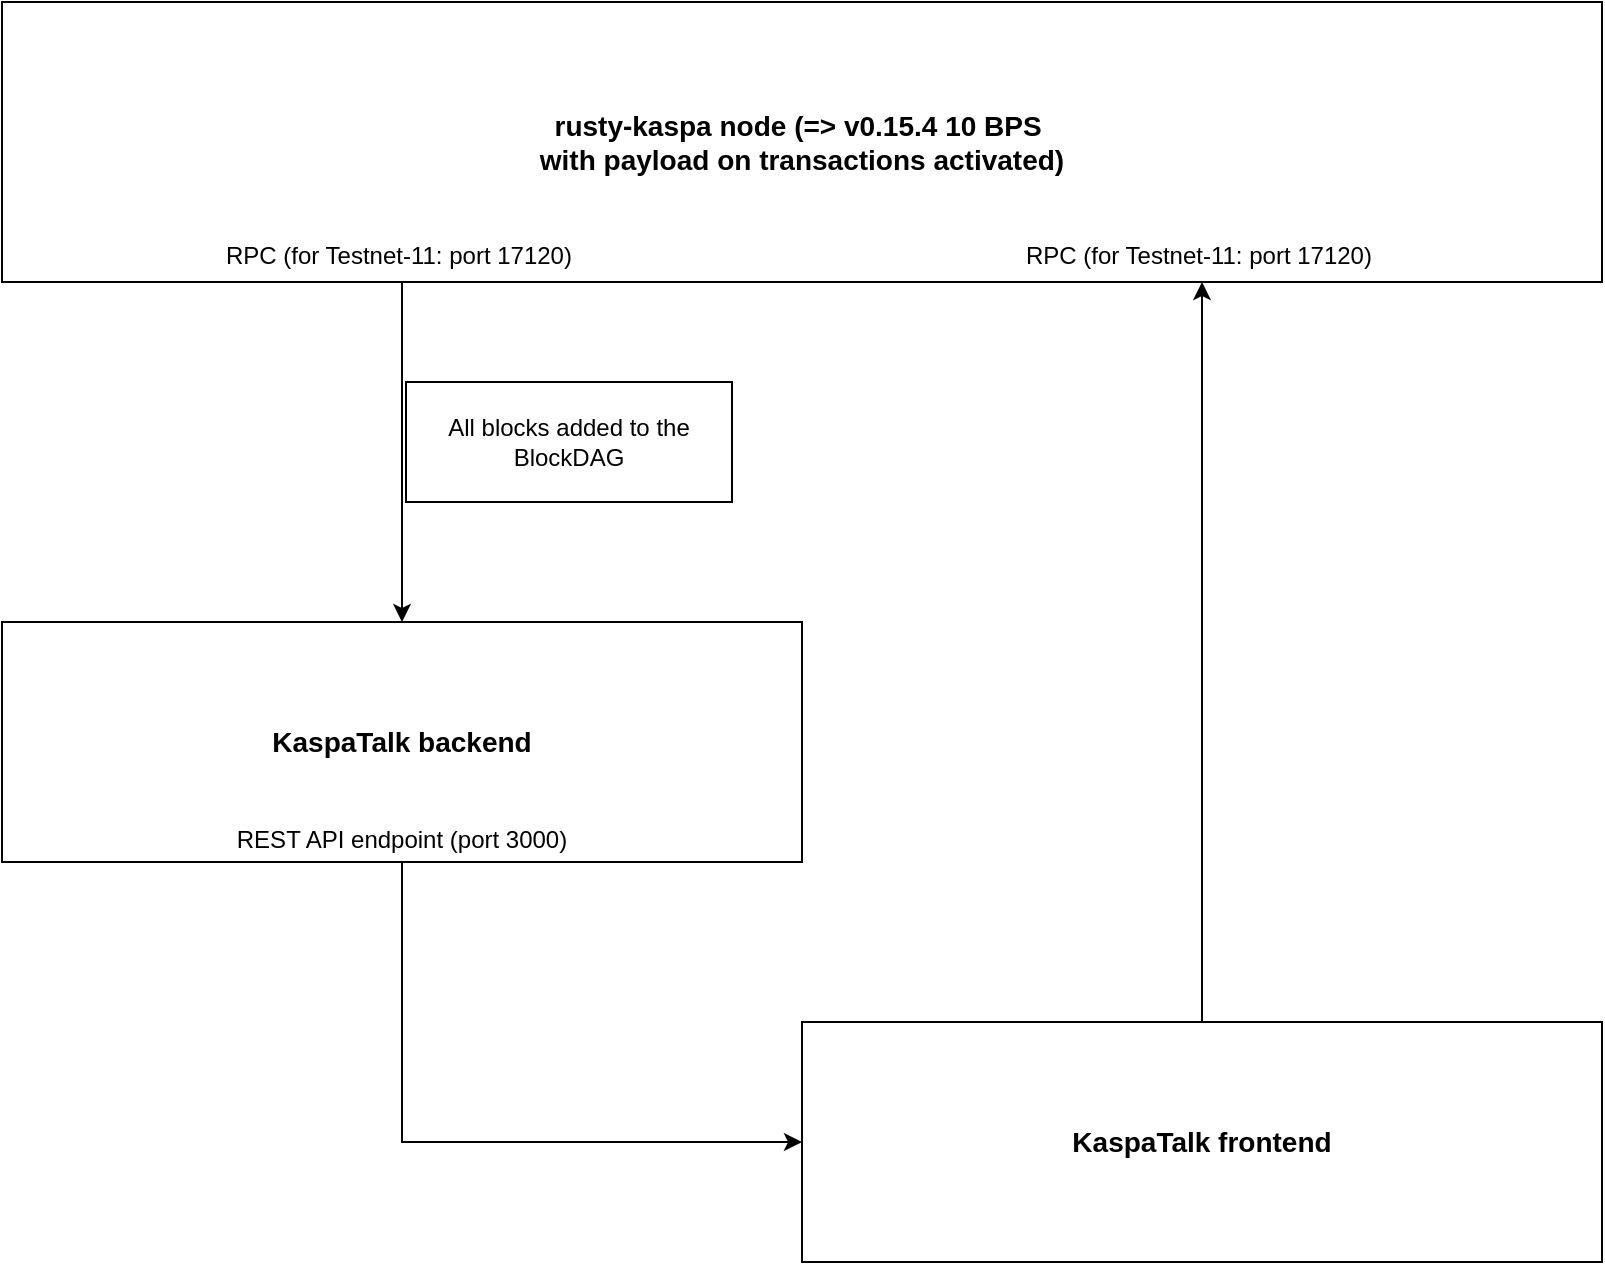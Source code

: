 <mxfile version="26.0.1">
  <diagram name="Page-1" id="F1tejZDly55zgPq2v-Ex">
    <mxGraphModel dx="1434" dy="793" grid="1" gridSize="10" guides="1" tooltips="1" connect="1" arrows="1" fold="1" page="1" pageScale="1" pageWidth="850" pageHeight="1100" math="0" shadow="0">
      <root>
        <mxCell id="0" />
        <mxCell id="1" parent="0" />
        <mxCell id="RufVIqokz7fm9M4IkpAS-2" value="rusty-kaspa node (=&amp;gt; v0.15.4 10 BPS&amp;nbsp;&lt;div&gt;with payload on transactions activated)&lt;/div&gt;" style="whiteSpace=wrap;html=1;fontSize=14;fontStyle=1" parent="1" vertex="1">
          <mxGeometry x="40" y="10" width="800" height="140" as="geometry" />
        </mxCell>
        <mxCell id="rrDGJ7W3yIeW_5tvvOGc-7" style="edgeStyle=orthogonalEdgeStyle;rounded=0;orthogonalLoop=1;jettySize=auto;html=1;exitX=0.25;exitY=1;exitDx=0;exitDy=0;entryX=0.5;entryY=0;entryDx=0;entryDy=0;" edge="1" parent="1" source="RufVIqokz7fm9M4IkpAS-2" target="rrDGJ7W3yIeW_5tvvOGc-4">
          <mxGeometry relative="1" as="geometry" />
        </mxCell>
        <mxCell id="rrDGJ7W3yIeW_5tvvOGc-4" value="KaspaTalk backend" style="whiteSpace=wrap;html=1;fontSize=14;fontStyle=1" vertex="1" parent="1">
          <mxGeometry x="40" y="320" width="400" height="120" as="geometry" />
        </mxCell>
        <mxCell id="rrDGJ7W3yIeW_5tvvOGc-6" value="KaspaTalk frontend" style="whiteSpace=wrap;html=1;fontSize=14;fontStyle=1" vertex="1" parent="1">
          <mxGeometry x="440" y="520" width="400" height="120" as="geometry" />
        </mxCell>
        <mxCell id="rrDGJ7W3yIeW_5tvvOGc-8" style="edgeStyle=orthogonalEdgeStyle;rounded=0;orthogonalLoop=1;jettySize=auto;html=1;exitX=0.5;exitY=0;exitDx=0;exitDy=0;entryX=0.75;entryY=1;entryDx=0;entryDy=0;" edge="1" parent="1" source="rrDGJ7W3yIeW_5tvvOGc-6" target="RufVIqokz7fm9M4IkpAS-2">
          <mxGeometry relative="1" as="geometry">
            <mxPoint x="639.5" y="440" as="sourcePoint" />
            <mxPoint x="639.5" y="320" as="targetPoint" />
          </mxGeometry>
        </mxCell>
        <mxCell id="rrDGJ7W3yIeW_5tvvOGc-9" style="edgeStyle=orthogonalEdgeStyle;rounded=0;orthogonalLoop=1;jettySize=auto;html=1;exitX=0.5;exitY=1;exitDx=0;exitDy=0;entryX=0;entryY=0.5;entryDx=0;entryDy=0;" edge="1" parent="1" source="rrDGJ7W3yIeW_5tvvOGc-4" target="rrDGJ7W3yIeW_5tvvOGc-6">
          <mxGeometry relative="1" as="geometry">
            <mxPoint x="190.5" y="350" as="sourcePoint" />
            <mxPoint x="190" y="670" as="targetPoint" />
          </mxGeometry>
        </mxCell>
        <mxCell id="rrDGJ7W3yIeW_5tvvOGc-10" value="&lt;h1 style=&quot;margin-top: 0px;&quot;&gt;&lt;span style=&quot;background-color: transparent; color: light-dark(rgb(0, 0, 0), rgb(255, 255, 255)); font-size: 12px; font-weight: normal;&quot;&gt;RPC (for Testnet-11: port 17120)&lt;/span&gt;&lt;/h1&gt;" style="text;html=1;whiteSpace=wrap;overflow=hidden;rounded=0;verticalAlign=middle;" vertex="1" parent="1">
          <mxGeometry x="150" y="116" width="180" height="30" as="geometry" />
        </mxCell>
        <mxCell id="rrDGJ7W3yIeW_5tvvOGc-11" value="&lt;h1 style=&quot;margin-top: 0px;&quot;&gt;&lt;span style=&quot;background-color: transparent; color: light-dark(rgb(0, 0, 0), rgb(255, 255, 255)); font-size: 12px; font-weight: normal;&quot;&gt;RPC (for Testnet-11: port 17120)&lt;/span&gt;&lt;/h1&gt;" style="text;html=1;whiteSpace=wrap;overflow=hidden;rounded=0;verticalAlign=middle;" vertex="1" parent="1">
          <mxGeometry x="550" y="116" width="180" height="30" as="geometry" />
        </mxCell>
        <mxCell id="rrDGJ7W3yIeW_5tvvOGc-12" value="&lt;h1 style=&quot;margin-top: 0px;&quot;&gt;&lt;span style=&quot;background-color: transparent; color: light-dark(rgb(0, 0, 0), rgb(255, 255, 255)); font-size: 12px; font-weight: normal;&quot;&gt;REST API endpoint (port 3000)&lt;/span&gt;&lt;/h1&gt;" style="text;html=1;whiteSpace=wrap;overflow=hidden;rounded=0;verticalAlign=middle;align=center;" vertex="1" parent="1">
          <mxGeometry x="150" y="408" width="180" height="30" as="geometry" />
        </mxCell>
        <mxCell id="rrDGJ7W3yIeW_5tvvOGc-14" value="All blocks added to the BlockDAG" style="rounded=0;whiteSpace=wrap;html=1;labelBackgroundColor=none;fontColor=default;" vertex="1" parent="1">
          <mxGeometry x="242" y="200" width="163" height="60" as="geometry" />
        </mxCell>
      </root>
    </mxGraphModel>
  </diagram>
</mxfile>
